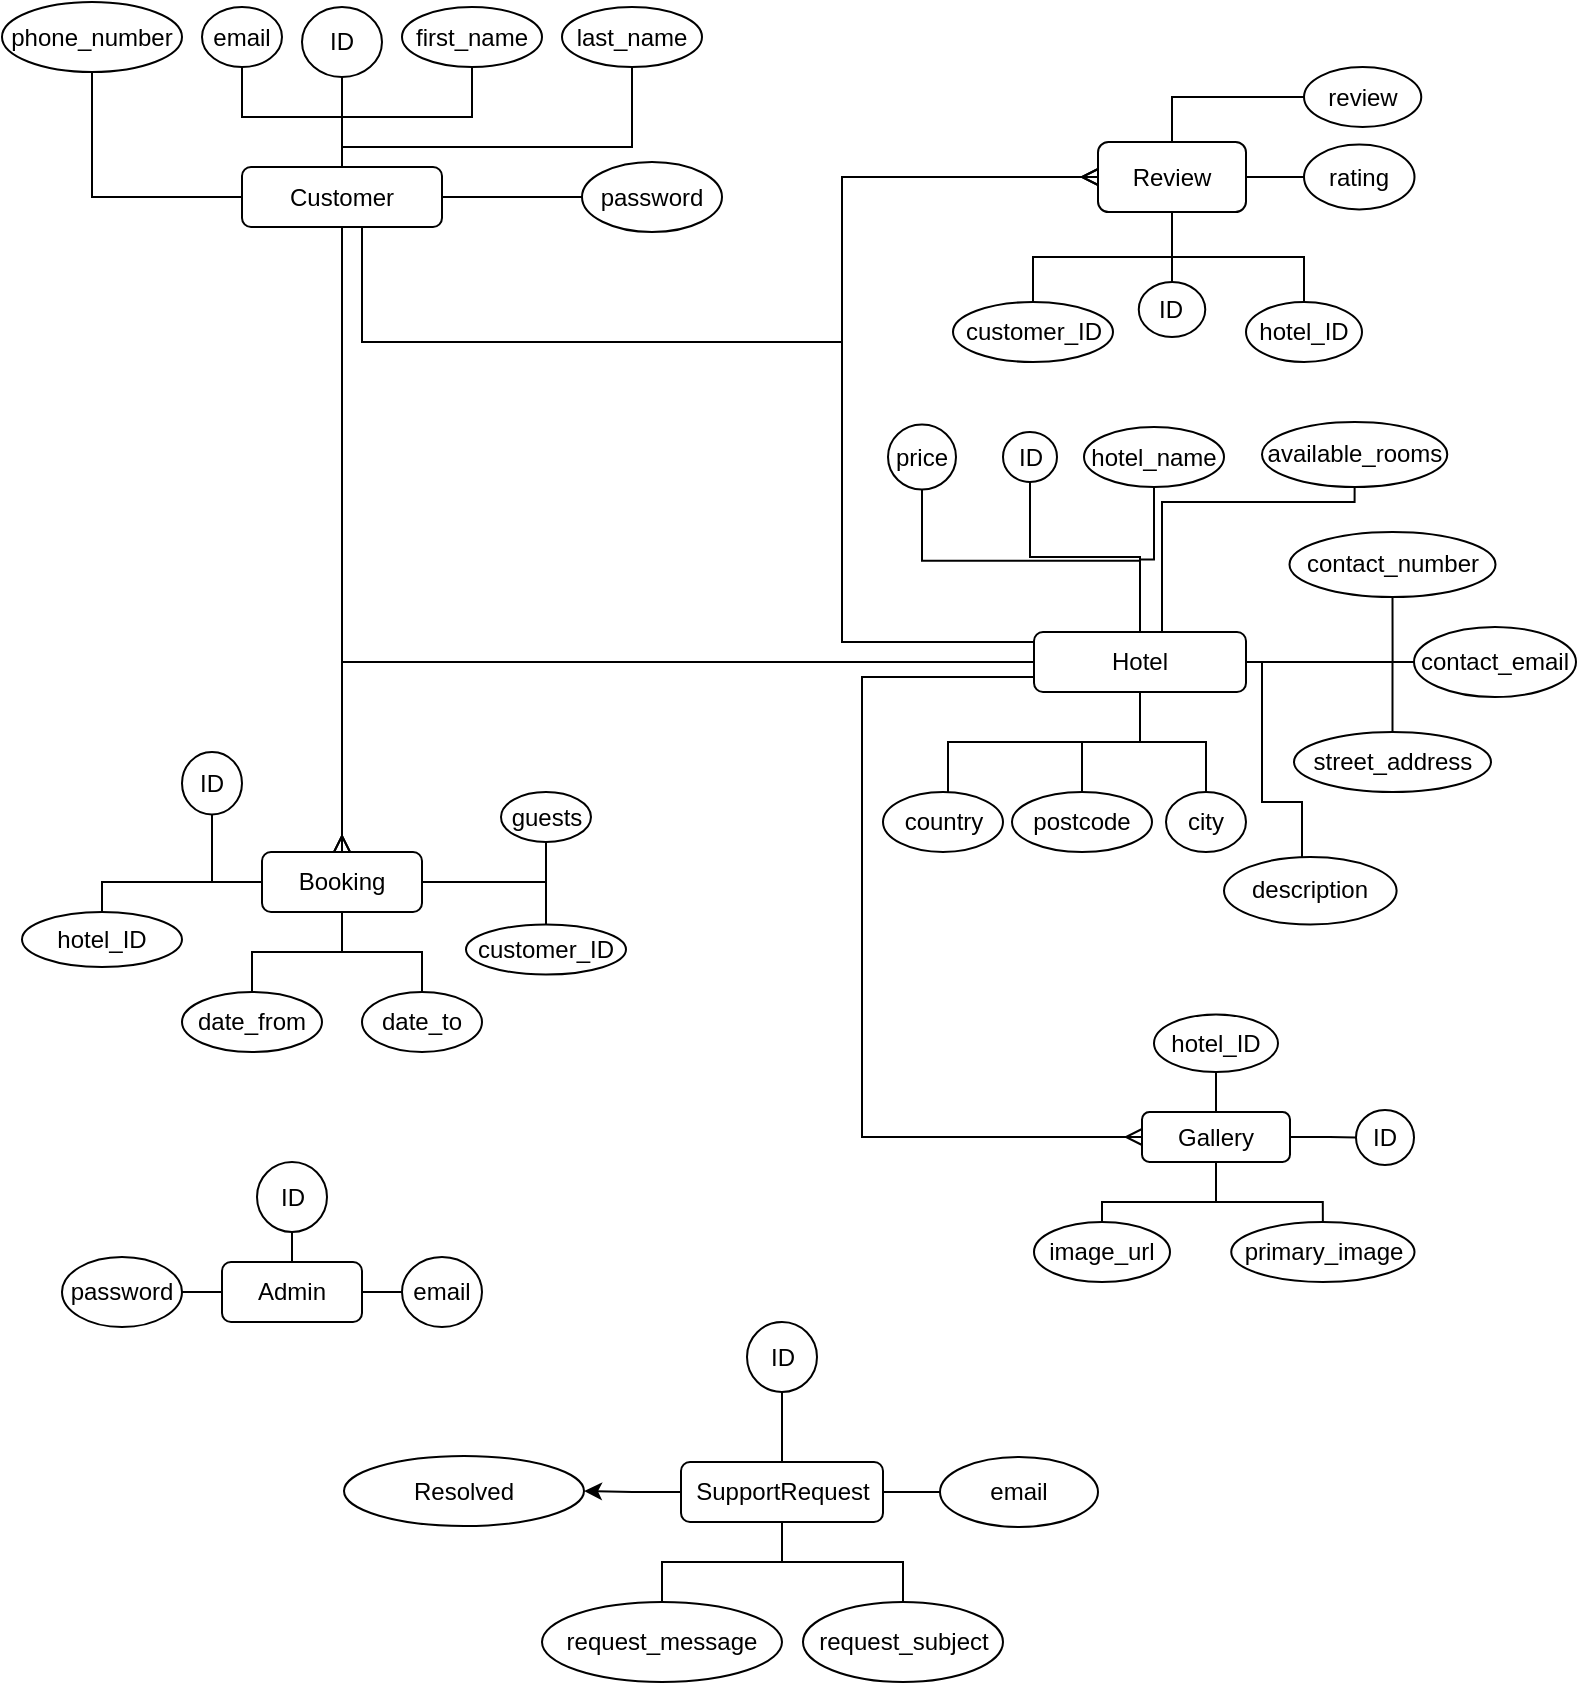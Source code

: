 <mxfile version="20.5.3" type="device"><diagram id="nB0RjBAhZN1iGKr2D2Qt" name="Page-1"><mxGraphModel dx="263" dy="425" grid="1" gridSize="10" guides="1" tooltips="1" connect="1" arrows="1" fold="1" page="1" pageScale="1" pageWidth="827" pageHeight="1169" math="0" shadow="0"><root><mxCell id="0"/><mxCell id="1" parent="0"/><mxCell id="jhrG1ouG3pOS4XWM5spg-3" value="" style="edgeStyle=orthogonalEdgeStyle;rounded=0;orthogonalLoop=1;jettySize=auto;html=1;endArrow=none;endFill=0;" parent="1" source="jhrG1ouG3pOS4XWM5spg-1" target="jhrG1ouG3pOS4XWM5spg-2" edge="1"><mxGeometry relative="1" as="geometry"/></mxCell><mxCell id="jhrG1ouG3pOS4XWM5spg-10" value="" style="edgeStyle=orthogonalEdgeStyle;rounded=0;orthogonalLoop=1;jettySize=auto;html=1;endArrow=none;endFill=0;" parent="1" source="jhrG1ouG3pOS4XWM5spg-1" target="jhrG1ouG3pOS4XWM5spg-9" edge="1"><mxGeometry relative="1" as="geometry"/></mxCell><mxCell id="jhrG1ouG3pOS4XWM5spg-12" value="" style="edgeStyle=orthogonalEdgeStyle;rounded=0;orthogonalLoop=1;jettySize=auto;html=1;endArrow=none;endFill=0;" parent="1" source="jhrG1ouG3pOS4XWM5spg-1" target="jhrG1ouG3pOS4XWM5spg-11" edge="1"><mxGeometry relative="1" as="geometry"/></mxCell><mxCell id="jhrG1ouG3pOS4XWM5spg-14" value="" style="edgeStyle=orthogonalEdgeStyle;rounded=0;orthogonalLoop=1;jettySize=auto;html=1;endArrow=none;endFill=0;" parent="1" source="jhrG1ouG3pOS4XWM5spg-1" target="jhrG1ouG3pOS4XWM5spg-13" edge="1"><mxGeometry relative="1" as="geometry"/></mxCell><mxCell id="jhrG1ouG3pOS4XWM5spg-16" value="" style="edgeStyle=orthogonalEdgeStyle;rounded=0;orthogonalLoop=1;jettySize=auto;html=1;endArrow=none;endFill=0;" parent="1" source="jhrG1ouG3pOS4XWM5spg-1" target="jhrG1ouG3pOS4XWM5spg-15" edge="1"><mxGeometry relative="1" as="geometry"><Array as="points"><mxPoint x="210" y="132.5"/><mxPoint x="355" y="132.5"/></Array></mxGeometry></mxCell><mxCell id="jhrG1ouG3pOS4XWM5spg-18" value="" style="edgeStyle=orthogonalEdgeStyle;rounded=0;orthogonalLoop=1;jettySize=auto;html=1;endArrow=none;endFill=0;" parent="1" source="jhrG1ouG3pOS4XWM5spg-1" target="jhrG1ouG3pOS4XWM5spg-17" edge="1"><mxGeometry relative="1" as="geometry"/></mxCell><mxCell id="jhrG1ouG3pOS4XWM5spg-55" style="edgeStyle=orthogonalEdgeStyle;rounded=0;orthogonalLoop=1;jettySize=auto;html=1;endArrow=ERmany;endFill=0;" parent="1" source="jhrG1ouG3pOS4XWM5spg-1" target="jhrG1ouG3pOS4XWM5spg-38" edge="1"><mxGeometry relative="1" as="geometry"><Array as="points"><mxPoint x="210" y="410"/><mxPoint x="210" y="410"/></Array></mxGeometry></mxCell><mxCell id="jhrG1ouG3pOS4XWM5spg-74" style="edgeStyle=orthogonalEdgeStyle;rounded=0;orthogonalLoop=1;jettySize=auto;html=1;exitX=0.5;exitY=1;exitDx=0;exitDy=0;entryX=0;entryY=0.5;entryDx=0;entryDy=0;endArrow=ERmany;endFill=0;" parent="1" source="jhrG1ouG3pOS4XWM5spg-1" target="jhrG1ouG3pOS4XWM5spg-57" edge="1"><mxGeometry relative="1" as="geometry"><Array as="points"><mxPoint x="220" y="172"/><mxPoint x="220" y="230"/><mxPoint x="460" y="230"/><mxPoint x="460" y="148"/></Array></mxGeometry></mxCell><mxCell id="jhrG1ouG3pOS4XWM5spg-1" value="Customer" style="rounded=1;whiteSpace=wrap;html=1;" parent="1" vertex="1"><mxGeometry x="160" y="142.5" width="100" height="30" as="geometry"/></mxCell><mxCell id="jhrG1ouG3pOS4XWM5spg-2" value="ID" style="ellipse;whiteSpace=wrap;html=1;rounded=1;" parent="1" vertex="1"><mxGeometry x="190" y="62.5" width="40" height="35" as="geometry"/></mxCell><mxCell id="jhrG1ouG3pOS4XWM5spg-9" value="first_name" style="ellipse;whiteSpace=wrap;html=1;rounded=1;" parent="1" vertex="1"><mxGeometry x="240" y="62.5" width="70" height="30" as="geometry"/></mxCell><mxCell id="jhrG1ouG3pOS4XWM5spg-11" value="email" style="ellipse;whiteSpace=wrap;html=1;rounded=1;" parent="1" vertex="1"><mxGeometry x="140" y="62.5" width="40" height="30" as="geometry"/></mxCell><mxCell id="jhrG1ouG3pOS4XWM5spg-13" value="phone_number" style="ellipse;whiteSpace=wrap;html=1;rounded=1;" parent="1" vertex="1"><mxGeometry x="40" y="60" width="90" height="35" as="geometry"/></mxCell><mxCell id="jhrG1ouG3pOS4XWM5spg-15" value="last_name" style="ellipse;whiteSpace=wrap;html=1;rounded=1;" parent="1" vertex="1"><mxGeometry x="320" y="62.5" width="70" height="30" as="geometry"/></mxCell><mxCell id="jhrG1ouG3pOS4XWM5spg-17" value="password" style="ellipse;whiteSpace=wrap;html=1;rounded=1;" parent="1" vertex="1"><mxGeometry x="330" y="140" width="70" height="35" as="geometry"/></mxCell><mxCell id="jhrG1ouG3pOS4XWM5spg-25" value="" style="edgeStyle=orthogonalEdgeStyle;rounded=0;orthogonalLoop=1;jettySize=auto;html=1;endArrow=none;endFill=0;" parent="1" source="jhrG1ouG3pOS4XWM5spg-19" target="jhrG1ouG3pOS4XWM5spg-24" edge="1"><mxGeometry relative="1" as="geometry"/></mxCell><mxCell id="jhrG1ouG3pOS4XWM5spg-27" value="" style="edgeStyle=orthogonalEdgeStyle;rounded=0;orthogonalLoop=1;jettySize=auto;html=1;endArrow=none;endFill=0;" parent="1" source="jhrG1ouG3pOS4XWM5spg-19" target="jhrG1ouG3pOS4XWM5spg-26" edge="1"><mxGeometry relative="1" as="geometry"/></mxCell><mxCell id="jhrG1ouG3pOS4XWM5spg-29" value="" style="edgeStyle=orthogonalEdgeStyle;rounded=0;orthogonalLoop=1;jettySize=auto;html=1;endArrow=none;endFill=0;" parent="1" source="jhrG1ouG3pOS4XWM5spg-19" target="jhrG1ouG3pOS4XWM5spg-28" edge="1"><mxGeometry relative="1" as="geometry"/></mxCell><mxCell id="jhrG1ouG3pOS4XWM5spg-31" value="" style="edgeStyle=orthogonalEdgeStyle;rounded=0;orthogonalLoop=1;jettySize=auto;html=1;endArrow=none;endFill=0;" parent="1" source="jhrG1ouG3pOS4XWM5spg-19" target="jhrG1ouG3pOS4XWM5spg-30" edge="1"><mxGeometry relative="1" as="geometry"/></mxCell><mxCell id="jhrG1ouG3pOS4XWM5spg-35" value="" style="edgeStyle=orthogonalEdgeStyle;rounded=0;orthogonalLoop=1;jettySize=auto;html=1;endArrow=none;endFill=0;" parent="1" source="jhrG1ouG3pOS4XWM5spg-19" target="jhrG1ouG3pOS4XWM5spg-34" edge="1"><mxGeometry relative="1" as="geometry"/></mxCell><mxCell id="jhrG1ouG3pOS4XWM5spg-37" value="" style="edgeStyle=orthogonalEdgeStyle;rounded=0;orthogonalLoop=1;jettySize=auto;html=1;endArrow=none;endFill=0;" parent="1" source="jhrG1ouG3pOS4XWM5spg-19" target="jhrG1ouG3pOS4XWM5spg-36" edge="1"><mxGeometry relative="1" as="geometry"><Array as="points"><mxPoint x="609" y="430"/><mxPoint x="513" y="430"/></Array></mxGeometry></mxCell><mxCell id="jhrG1ouG3pOS4XWM5spg-54" style="edgeStyle=orthogonalEdgeStyle;rounded=0;orthogonalLoop=1;jettySize=auto;html=1;endArrow=ERmany;endFill=0;" parent="1" source="jhrG1ouG3pOS4XWM5spg-19" target="jhrG1ouG3pOS4XWM5spg-38" edge="1"><mxGeometry relative="1" as="geometry"><Array as="points"><mxPoint x="210" y="390"/></Array></mxGeometry></mxCell><mxCell id="jhrG1ouG3pOS4XWM5spg-73" style="edgeStyle=orthogonalEdgeStyle;rounded=0;orthogonalLoop=1;jettySize=auto;html=1;entryX=0;entryY=0.5;entryDx=0;entryDy=0;endArrow=ERmany;endFill=0;" parent="1" source="jhrG1ouG3pOS4XWM5spg-19" target="jhrG1ouG3pOS4XWM5spg-57" edge="1"><mxGeometry relative="1" as="geometry"><Array as="points"><mxPoint x="460" y="380"/><mxPoint x="460" y="148"/></Array></mxGeometry></mxCell><mxCell id="jhrG1ouG3pOS4XWM5spg-84" style="edgeStyle=orthogonalEdgeStyle;rounded=0;orthogonalLoop=1;jettySize=auto;html=1;exitX=0;exitY=0.75;exitDx=0;exitDy=0;entryX=0;entryY=0.5;entryDx=0;entryDy=0;endArrow=ERmany;endFill=0;" parent="1" source="jhrG1ouG3pOS4XWM5spg-19" target="jhrG1ouG3pOS4XWM5spg-75" edge="1"><mxGeometry relative="1" as="geometry"><Array as="points"><mxPoint x="470" y="398"/><mxPoint x="470" y="628"/></Array></mxGeometry></mxCell><mxCell id="8VqEJ2_1UHGYgusqX-OY-3" style="edgeStyle=orthogonalEdgeStyle;rounded=0;orthogonalLoop=1;jettySize=auto;html=1;exitX=0.5;exitY=0;exitDx=0;exitDy=0;entryX=0.5;entryY=1;entryDx=0;entryDy=0;endArrow=none;endFill=0;" parent="1" source="jhrG1ouG3pOS4XWM5spg-19" target="jhrG1ouG3pOS4XWM5spg-32" edge="1"><mxGeometry relative="1" as="geometry"/></mxCell><mxCell id="8VqEJ2_1UHGYgusqX-OY-4" style="edgeStyle=orthogonalEdgeStyle;rounded=0;orthogonalLoop=1;jettySize=auto;html=1;exitX=0.5;exitY=0;exitDx=0;exitDy=0;entryX=0.5;entryY=1;entryDx=0;entryDy=0;endArrow=none;endFill=0;" parent="1" source="jhrG1ouG3pOS4XWM5spg-19" target="jhrG1ouG3pOS4XWM5spg-20" edge="1"><mxGeometry relative="1" as="geometry"/></mxCell><mxCell id="8VqEJ2_1UHGYgusqX-OY-5" style="edgeStyle=orthogonalEdgeStyle;rounded=0;orthogonalLoop=1;jettySize=auto;html=1;exitX=0.5;exitY=0;exitDx=0;exitDy=0;entryX=0.5;entryY=1;entryDx=0;entryDy=0;endArrow=none;endFill=0;" parent="1" source="jhrG1ouG3pOS4XWM5spg-19" target="jhrG1ouG3pOS4XWM5spg-22" edge="1"><mxGeometry relative="1" as="geometry"/></mxCell><mxCell id="8VqEJ2_1UHGYgusqX-OY-6" style="edgeStyle=orthogonalEdgeStyle;rounded=0;orthogonalLoop=1;jettySize=auto;html=1;exitX=0.5;exitY=0;exitDx=0;exitDy=0;entryX=0.5;entryY=1;entryDx=0;entryDy=0;endArrow=none;endFill=0;" parent="1" source="jhrG1ouG3pOS4XWM5spg-19" target="8VqEJ2_1UHGYgusqX-OY-1" edge="1"><mxGeometry relative="1" as="geometry"><Array as="points"><mxPoint x="620" y="375"/><mxPoint x="620" y="310"/><mxPoint x="716" y="310"/></Array></mxGeometry></mxCell><mxCell id="y7V5riwF41VDNK4U5MdQ-2" value="" style="edgeStyle=orthogonalEdgeStyle;rounded=0;orthogonalLoop=1;jettySize=auto;html=1;endArrow=none;endFill=0;" parent="1" source="jhrG1ouG3pOS4XWM5spg-19" target="y7V5riwF41VDNK4U5MdQ-1" edge="1"><mxGeometry relative="1" as="geometry"><Array as="points"><mxPoint x="670" y="390"/><mxPoint x="670" y="460"/><mxPoint x="690" y="460"/></Array></mxGeometry></mxCell><mxCell id="jhrG1ouG3pOS4XWM5spg-19" value="Hotel" style="rounded=1;whiteSpace=wrap;html=1;" parent="1" vertex="1"><mxGeometry x="556" y="375" width="106" height="30" as="geometry"/></mxCell><mxCell id="jhrG1ouG3pOS4XWM5spg-20" value="ID" style="ellipse;whiteSpace=wrap;html=1;rounded=1;" parent="1" vertex="1"><mxGeometry x="540.5" y="275" width="27" height="25" as="geometry"/></mxCell><mxCell id="jhrG1ouG3pOS4XWM5spg-22" value="hotel_name" style="ellipse;whiteSpace=wrap;html=1;rounded=1;" parent="1" vertex="1"><mxGeometry x="581" y="272.5" width="70" height="30" as="geometry"/></mxCell><mxCell id="jhrG1ouG3pOS4XWM5spg-24" value="contact_number" style="ellipse;whiteSpace=wrap;html=1;rounded=1;" parent="1" vertex="1"><mxGeometry x="683.75" y="325" width="103" height="32.5" as="geometry"/></mxCell><mxCell id="jhrG1ouG3pOS4XWM5spg-26" value="contact_email" style="ellipse;whiteSpace=wrap;html=1;rounded=1;" parent="1" vertex="1"><mxGeometry x="746" y="372.5" width="81" height="35" as="geometry"/></mxCell><mxCell id="jhrG1ouG3pOS4XWM5spg-28" value="street_address" style="ellipse;whiteSpace=wrap;html=1;rounded=1;" parent="1" vertex="1"><mxGeometry x="686" y="425" width="98.5" height="30" as="geometry"/></mxCell><mxCell id="jhrG1ouG3pOS4XWM5spg-30" value="city" style="ellipse;whiteSpace=wrap;html=1;rounded=1;" parent="1" vertex="1"><mxGeometry x="622" y="455" width="40" height="30" as="geometry"/></mxCell><mxCell id="jhrG1ouG3pOS4XWM5spg-32" value="price" style="ellipse;whiteSpace=wrap;html=1;rounded=1;" parent="1" vertex="1"><mxGeometry x="483" y="271.25" width="34" height="32.5" as="geometry"/></mxCell><mxCell id="jhrG1ouG3pOS4XWM5spg-34" value="postcode" style="ellipse;whiteSpace=wrap;html=1;rounded=1;" parent="1" vertex="1"><mxGeometry x="545" y="455" width="70" height="30" as="geometry"/></mxCell><mxCell id="jhrG1ouG3pOS4XWM5spg-36" value="country" style="ellipse;whiteSpace=wrap;html=1;rounded=1;" parent="1" vertex="1"><mxGeometry x="480.5" y="455" width="60" height="30" as="geometry"/></mxCell><mxCell id="jhrG1ouG3pOS4XWM5spg-41" value="" style="edgeStyle=orthogonalEdgeStyle;rounded=0;orthogonalLoop=1;jettySize=auto;html=1;endArrow=none;endFill=0;" parent="1" source="jhrG1ouG3pOS4XWM5spg-38" target="jhrG1ouG3pOS4XWM5spg-40" edge="1"><mxGeometry relative="1" as="geometry"/></mxCell><mxCell id="jhrG1ouG3pOS4XWM5spg-43" value="" style="edgeStyle=orthogonalEdgeStyle;rounded=0;orthogonalLoop=1;jettySize=auto;html=1;endArrow=none;endFill=0;" parent="1" source="jhrG1ouG3pOS4XWM5spg-38" target="jhrG1ouG3pOS4XWM5spg-42" edge="1"><mxGeometry relative="1" as="geometry"/></mxCell><mxCell id="jhrG1ouG3pOS4XWM5spg-47" value="" style="edgeStyle=orthogonalEdgeStyle;rounded=0;orthogonalLoop=1;jettySize=auto;html=1;endArrow=none;endFill=0;" parent="1" source="jhrG1ouG3pOS4XWM5spg-38" target="jhrG1ouG3pOS4XWM5spg-46" edge="1"><mxGeometry relative="1" as="geometry"/></mxCell><mxCell id="jhrG1ouG3pOS4XWM5spg-49" value="" style="edgeStyle=orthogonalEdgeStyle;rounded=0;orthogonalLoop=1;jettySize=auto;html=1;endArrow=none;endFill=0;" parent="1" source="jhrG1ouG3pOS4XWM5spg-38" target="jhrG1ouG3pOS4XWM5spg-48" edge="1"><mxGeometry relative="1" as="geometry"/></mxCell><mxCell id="jhrG1ouG3pOS4XWM5spg-56" style="edgeStyle=orthogonalEdgeStyle;rounded=0;orthogonalLoop=1;jettySize=auto;html=1;entryX=0.5;entryY=0;entryDx=0;entryDy=0;endArrow=none;endFill=0;" parent="1" source="jhrG1ouG3pOS4XWM5spg-38" target="jhrG1ouG3pOS4XWM5spg-44" edge="1"><mxGeometry relative="1" as="geometry"><mxPoint x="90" y="518.75" as="targetPoint"/><Array as="points"><mxPoint x="90" y="500"/></Array></mxGeometry></mxCell><mxCell id="8VqEJ2_1UHGYgusqX-OY-8" value="" style="edgeStyle=orthogonalEdgeStyle;rounded=0;orthogonalLoop=1;jettySize=auto;html=1;endArrow=none;endFill=0;" parent="1" source="jhrG1ouG3pOS4XWM5spg-38" target="8VqEJ2_1UHGYgusqX-OY-7" edge="1"><mxGeometry relative="1" as="geometry"/></mxCell><mxCell id="jhrG1ouG3pOS4XWM5spg-38" value="Booking" style="rounded=1;whiteSpace=wrap;html=1;" parent="1" vertex="1"><mxGeometry x="170" y="485" width="80" height="30" as="geometry"/></mxCell><mxCell id="jhrG1ouG3pOS4XWM5spg-40" value="ID" style="ellipse;whiteSpace=wrap;html=1;rounded=1;" parent="1" vertex="1"><mxGeometry x="130" y="435" width="30" height="31.25" as="geometry"/></mxCell><mxCell id="jhrG1ouG3pOS4XWM5spg-42" value="customer_ID" style="ellipse;whiteSpace=wrap;html=1;rounded=1;" parent="1" vertex="1"><mxGeometry x="272" y="521.25" width="80" height="25" as="geometry"/></mxCell><mxCell id="jhrG1ouG3pOS4XWM5spg-44" value="hotel_ID" style="ellipse;whiteSpace=wrap;html=1;rounded=1;" parent="1" vertex="1"><mxGeometry x="50" y="515" width="80" height="27.5" as="geometry"/></mxCell><mxCell id="jhrG1ouG3pOS4XWM5spg-46" value="date_from" style="ellipse;whiteSpace=wrap;html=1;rounded=1;" parent="1" vertex="1"><mxGeometry x="130" y="555" width="70" height="30" as="geometry"/></mxCell><mxCell id="jhrG1ouG3pOS4XWM5spg-48" value="date_to" style="ellipse;whiteSpace=wrap;html=1;rounded=1;" parent="1" vertex="1"><mxGeometry x="220" y="555" width="60" height="30" as="geometry"/></mxCell><mxCell id="jhrG1ouG3pOS4XWM5spg-60" value="" style="edgeStyle=orthogonalEdgeStyle;rounded=0;orthogonalLoop=1;jettySize=auto;html=1;endArrow=none;endFill=0;" parent="1" source="jhrG1ouG3pOS4XWM5spg-57" target="jhrG1ouG3pOS4XWM5spg-59" edge="1"><mxGeometry relative="1" as="geometry"/></mxCell><mxCell id="jhrG1ouG3pOS4XWM5spg-63" value="" style="edgeStyle=orthogonalEdgeStyle;rounded=0;orthogonalLoop=1;jettySize=auto;html=1;endArrow=none;endFill=0;" parent="1" source="jhrG1ouG3pOS4XWM5spg-57" target="jhrG1ouG3pOS4XWM5spg-62" edge="1"><mxGeometry relative="1" as="geometry"/></mxCell><mxCell id="jhrG1ouG3pOS4XWM5spg-66" value="" style="edgeStyle=orthogonalEdgeStyle;rounded=0;orthogonalLoop=1;jettySize=auto;html=1;endArrow=none;endFill=0;" parent="1" source="jhrG1ouG3pOS4XWM5spg-57" target="jhrG1ouG3pOS4XWM5spg-65" edge="1"><mxGeometry relative="1" as="geometry"/></mxCell><mxCell id="jhrG1ouG3pOS4XWM5spg-68" value="" style="edgeStyle=orthogonalEdgeStyle;rounded=0;orthogonalLoop=1;jettySize=auto;html=1;endArrow=none;endFill=0;" parent="1" source="jhrG1ouG3pOS4XWM5spg-57" target="jhrG1ouG3pOS4XWM5spg-67" edge="1"><mxGeometry relative="1" as="geometry"/></mxCell><mxCell id="jhrG1ouG3pOS4XWM5spg-71" style="edgeStyle=orthogonalEdgeStyle;rounded=0;orthogonalLoop=1;jettySize=auto;html=1;exitX=0.5;exitY=0;exitDx=0;exitDy=0;entryX=0;entryY=0.5;entryDx=0;entryDy=0;endArrow=none;endFill=0;" parent="1" source="jhrG1ouG3pOS4XWM5spg-57" target="jhrG1ouG3pOS4XWM5spg-69" edge="1"><mxGeometry relative="1" as="geometry"/></mxCell><mxCell id="jhrG1ouG3pOS4XWM5spg-57" value="Review" style="rounded=1;whiteSpace=wrap;html=1;" parent="1" vertex="1"><mxGeometry x="588" y="130" width="74" height="35" as="geometry"/></mxCell><mxCell id="jhrG1ouG3pOS4XWM5spg-59" value="ID" style="ellipse;whiteSpace=wrap;html=1;rounded=1;" parent="1" vertex="1"><mxGeometry x="608.38" y="200" width="33.25" height="27.5" as="geometry"/></mxCell><mxCell id="jhrG1ouG3pOS4XWM5spg-62" value="customer_ID" style="ellipse;whiteSpace=wrap;html=1;rounded=1;" parent="1" vertex="1"><mxGeometry x="515.5" y="210" width="80" height="30" as="geometry"/></mxCell><mxCell id="jhrG1ouG3pOS4XWM5spg-65" value="hotel_ID" style="ellipse;whiteSpace=wrap;html=1;rounded=1;" parent="1" vertex="1"><mxGeometry x="662" y="210" width="58" height="30" as="geometry"/></mxCell><mxCell id="jhrG1ouG3pOS4XWM5spg-67" value="rating" style="ellipse;whiteSpace=wrap;html=1;rounded=1;" parent="1" vertex="1"><mxGeometry x="691" y="131.25" width="55.25" height="32.5" as="geometry"/></mxCell><mxCell id="jhrG1ouG3pOS4XWM5spg-69" value="review" style="ellipse;whiteSpace=wrap;html=1;rounded=1;" parent="1" vertex="1"><mxGeometry x="691" y="92.5" width="58.63" height="30" as="geometry"/></mxCell><mxCell id="jhrG1ouG3pOS4XWM5spg-77" value="" style="edgeStyle=orthogonalEdgeStyle;rounded=0;orthogonalLoop=1;jettySize=auto;html=1;endArrow=none;endFill=0;" parent="1" source="jhrG1ouG3pOS4XWM5spg-75" target="jhrG1ouG3pOS4XWM5spg-76" edge="1"><mxGeometry relative="1" as="geometry"/></mxCell><mxCell id="jhrG1ouG3pOS4XWM5spg-79" value="" style="edgeStyle=orthogonalEdgeStyle;rounded=0;orthogonalLoop=1;jettySize=auto;html=1;endArrow=none;endFill=0;" parent="1" source="jhrG1ouG3pOS4XWM5spg-75" target="jhrG1ouG3pOS4XWM5spg-78" edge="1"><mxGeometry relative="1" as="geometry"/></mxCell><mxCell id="jhrG1ouG3pOS4XWM5spg-81" value="" style="edgeStyle=orthogonalEdgeStyle;rounded=0;orthogonalLoop=1;jettySize=auto;html=1;endArrow=none;endFill=0;" parent="1" source="jhrG1ouG3pOS4XWM5spg-75" target="jhrG1ouG3pOS4XWM5spg-80" edge="1"><mxGeometry relative="1" as="geometry"/></mxCell><mxCell id="y7V5riwF41VDNK4U5MdQ-4" value="" style="edgeStyle=orthogonalEdgeStyle;rounded=0;orthogonalLoop=1;jettySize=auto;html=1;endArrow=none;endFill=0;" parent="1" source="jhrG1ouG3pOS4XWM5spg-75" target="y7V5riwF41VDNK4U5MdQ-3" edge="1"><mxGeometry relative="1" as="geometry"/></mxCell><mxCell id="jhrG1ouG3pOS4XWM5spg-75" value="Gallery" style="rounded=1;whiteSpace=wrap;html=1;" parent="1" vertex="1"><mxGeometry x="610" y="615" width="74" height="25" as="geometry"/></mxCell><mxCell id="jhrG1ouG3pOS4XWM5spg-76" value="ID" style="ellipse;whiteSpace=wrap;html=1;rounded=1;" parent="1" vertex="1"><mxGeometry x="717" y="614" width="29" height="27.5" as="geometry"/></mxCell><mxCell id="jhrG1ouG3pOS4XWM5spg-78" value="image_url" style="ellipse;whiteSpace=wrap;html=1;rounded=1;" parent="1" vertex="1"><mxGeometry x="556" y="670" width="68" height="30" as="geometry"/></mxCell><mxCell id="jhrG1ouG3pOS4XWM5spg-80" value="hotel_ID" style="ellipse;whiteSpace=wrap;html=1;rounded=1;" parent="1" vertex="1"><mxGeometry x="616" y="566.25" width="62" height="28.75" as="geometry"/></mxCell><mxCell id="jhrG1ouG3pOS4XWM5spg-87" value="" style="edgeStyle=orthogonalEdgeStyle;rounded=0;orthogonalLoop=1;jettySize=auto;html=1;endArrow=none;endFill=0;" parent="1" source="jhrG1ouG3pOS4XWM5spg-85" target="jhrG1ouG3pOS4XWM5spg-86" edge="1"><mxGeometry relative="1" as="geometry"/></mxCell><mxCell id="jhrG1ouG3pOS4XWM5spg-95" value="" style="edgeStyle=orthogonalEdgeStyle;rounded=0;orthogonalLoop=1;jettySize=auto;html=1;endArrow=none;endFill=0;" parent="1" source="jhrG1ouG3pOS4XWM5spg-85" target="jhrG1ouG3pOS4XWM5spg-94" edge="1"><mxGeometry relative="1" as="geometry"/></mxCell><mxCell id="jhrG1ouG3pOS4XWM5spg-97" value="" style="edgeStyle=orthogonalEdgeStyle;rounded=0;orthogonalLoop=1;jettySize=auto;html=1;endArrow=none;endFill=0;" parent="1" source="jhrG1ouG3pOS4XWM5spg-85" target="jhrG1ouG3pOS4XWM5spg-96" edge="1"><mxGeometry relative="1" as="geometry"/></mxCell><mxCell id="jhrG1ouG3pOS4XWM5spg-85" value="Admin" style="rounded=1;whiteSpace=wrap;html=1;" parent="1" vertex="1"><mxGeometry x="150" y="690" width="70" height="30" as="geometry"/></mxCell><mxCell id="jhrG1ouG3pOS4XWM5spg-86" value="ID" style="ellipse;whiteSpace=wrap;html=1;rounded=1;" parent="1" vertex="1"><mxGeometry x="167.5" y="640" width="35" height="35" as="geometry"/></mxCell><mxCell id="jhrG1ouG3pOS4XWM5spg-94" value="email" style="ellipse;whiteSpace=wrap;html=1;rounded=1;" parent="1" vertex="1"><mxGeometry x="240" y="687.5" width="40" height="35" as="geometry"/></mxCell><mxCell id="jhrG1ouG3pOS4XWM5spg-96" value="password" style="ellipse;whiteSpace=wrap;html=1;rounded=1;" parent="1" vertex="1"><mxGeometry x="70" y="687.5" width="60" height="35" as="geometry"/></mxCell><mxCell id="8VqEJ2_1UHGYgusqX-OY-1" value="available_rooms" style="ellipse;whiteSpace=wrap;html=1;rounded=1;" parent="1" vertex="1"><mxGeometry x="670" y="270" width="92.62" height="32.5" as="geometry"/></mxCell><mxCell id="8VqEJ2_1UHGYgusqX-OY-7" value="guests" style="ellipse;whiteSpace=wrap;html=1;rounded=1;" parent="1" vertex="1"><mxGeometry x="289.5" y="455" width="45" height="25" as="geometry"/></mxCell><mxCell id="y7V5riwF41VDNK4U5MdQ-1" value="description" style="ellipse;whiteSpace=wrap;html=1;rounded=1;" parent="1" vertex="1"><mxGeometry x="651" y="487.5" width="86.31" height="33.75" as="geometry"/></mxCell><mxCell id="y7V5riwF41VDNK4U5MdQ-3" value="primary_image" style="ellipse;whiteSpace=wrap;html=1;rounded=1;" parent="1" vertex="1"><mxGeometry x="654.62" y="670" width="91.63" height="30" as="geometry"/></mxCell><mxCell id="y7V5riwF41VDNK4U5MdQ-7" value="" style="edgeStyle=orthogonalEdgeStyle;rounded=0;orthogonalLoop=1;jettySize=auto;html=1;endArrow=none;endFill=0;" parent="1" source="y7V5riwF41VDNK4U5MdQ-5" target="y7V5riwF41VDNK4U5MdQ-6" edge="1"><mxGeometry relative="1" as="geometry"/></mxCell><mxCell id="y7V5riwF41VDNK4U5MdQ-9" value="" style="edgeStyle=orthogonalEdgeStyle;rounded=0;orthogonalLoop=1;jettySize=auto;html=1;endArrow=none;endFill=0;" parent="1" source="y7V5riwF41VDNK4U5MdQ-5" target="y7V5riwF41VDNK4U5MdQ-8" edge="1"><mxGeometry relative="1" as="geometry"/></mxCell><mxCell id="y7V5riwF41VDNK4U5MdQ-11" value="" style="edgeStyle=orthogonalEdgeStyle;rounded=0;orthogonalLoop=1;jettySize=auto;html=1;endArrow=none;endFill=0;" parent="1" source="y7V5riwF41VDNK4U5MdQ-5" target="y7V5riwF41VDNK4U5MdQ-10" edge="1"><mxGeometry relative="1" as="geometry"/></mxCell><mxCell id="y7V5riwF41VDNK4U5MdQ-13" value="" style="edgeStyle=orthogonalEdgeStyle;rounded=0;orthogonalLoop=1;jettySize=auto;html=1;endArrow=none;endFill=0;" parent="1" source="y7V5riwF41VDNK4U5MdQ-5" target="y7V5riwF41VDNK4U5MdQ-12" edge="1"><mxGeometry relative="1" as="geometry"><Array as="points"><mxPoint x="430" y="840"/><mxPoint x="370" y="840"/></Array></mxGeometry></mxCell><mxCell id="k2h6kXPq-eJO5rAVtdz2-2" value="" style="edgeStyle=orthogonalEdgeStyle;rounded=0;orthogonalLoop=1;jettySize=auto;html=1;" edge="1" parent="1" source="y7V5riwF41VDNK4U5MdQ-5" target="k2h6kXPq-eJO5rAVtdz2-1"><mxGeometry relative="1" as="geometry"/></mxCell><mxCell id="y7V5riwF41VDNK4U5MdQ-5" value="SupportRequest" style="rounded=1;whiteSpace=wrap;html=1;" parent="1" vertex="1"><mxGeometry x="379.5" y="790" width="101" height="30" as="geometry"/></mxCell><mxCell id="y7V5riwF41VDNK4U5MdQ-6" value="ID" style="ellipse;whiteSpace=wrap;html=1;rounded=1;" parent="1" vertex="1"><mxGeometry x="412.5" y="720" width="35" height="35" as="geometry"/></mxCell><mxCell id="y7V5riwF41VDNK4U5MdQ-8" value="email" style="ellipse;whiteSpace=wrap;html=1;rounded=1;" parent="1" vertex="1"><mxGeometry x="509" y="787.5" width="79" height="35" as="geometry"/></mxCell><mxCell id="y7V5riwF41VDNK4U5MdQ-10" value="request_subject" style="ellipse;whiteSpace=wrap;html=1;rounded=1;" parent="1" vertex="1"><mxGeometry x="440.5" y="860" width="100" height="40" as="geometry"/></mxCell><mxCell id="y7V5riwF41VDNK4U5MdQ-12" value="request_message" style="ellipse;whiteSpace=wrap;html=1;rounded=1;" parent="1" vertex="1"><mxGeometry x="310" y="860" width="120" height="40" as="geometry"/></mxCell><mxCell id="k2h6kXPq-eJO5rAVtdz2-1" value="Resolved" style="ellipse;whiteSpace=wrap;html=1;rounded=1;" vertex="1" parent="1"><mxGeometry x="211" y="787" width="120" height="35" as="geometry"/></mxCell></root></mxGraphModel></diagram></mxfile>